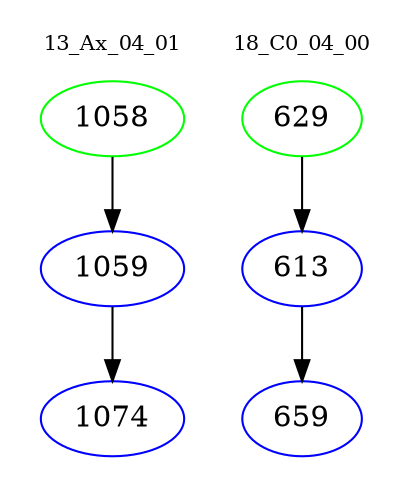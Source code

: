 digraph{
subgraph cluster_0 {
color = white
label = "13_Ax_04_01";
fontsize=10;
T0_1058 [label="1058", color="green"]
T0_1058 -> T0_1059 [color="black"]
T0_1059 [label="1059", color="blue"]
T0_1059 -> T0_1074 [color="black"]
T0_1074 [label="1074", color="blue"]
}
subgraph cluster_1 {
color = white
label = "18_C0_04_00";
fontsize=10;
T1_629 [label="629", color="green"]
T1_629 -> T1_613 [color="black"]
T1_613 [label="613", color="blue"]
T1_613 -> T1_659 [color="black"]
T1_659 [label="659", color="blue"]
}
}
